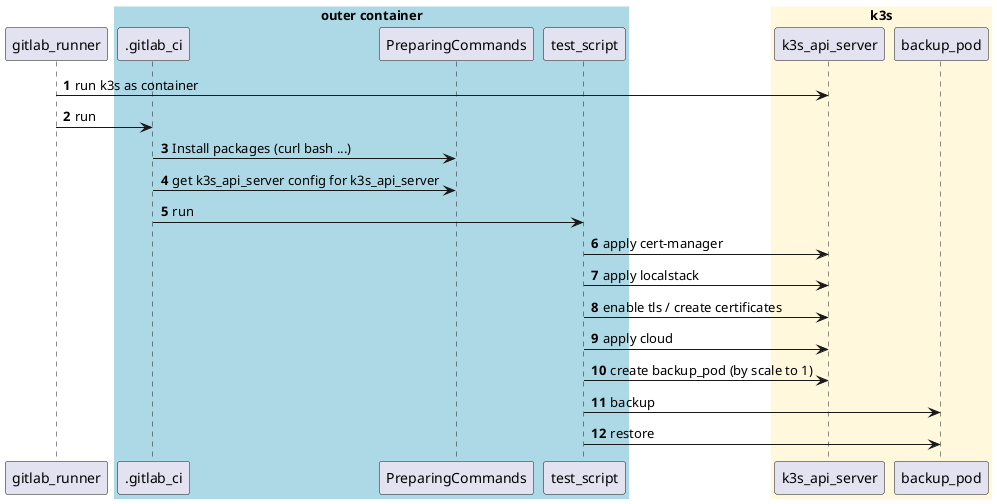 @startuml

autonumber

skinparam sequenceBox {
     borderColor White
}

participant gitlab_runner

box "outer container" #LightBlue

participant .gitlab_ci
participant PreparingCommands
participant test_script

end box


box "k3s" #CornSilk

participant k3s_api_server
participant backup_pod

end box


gitlab_runner -> k3s_api_server: run k3s as container
gitlab_runner -> .gitlab_ci : run

.gitlab_ci -> PreparingCommands : Install packages (curl bash ...)
.gitlab_ci -> PreparingCommands : get k3s_api_server config for k3s_api_server

.gitlab_ci -> test_script : run

test_script -> k3s_api_server: apply cert-manager
test_script -> k3s_api_server: apply localstack
test_script -> k3s_api_server: enable tls / create certificates
test_script -> k3s_api_server: apply cloud
test_script -> k3s_api_server: create backup_pod (by scale to 1)
test_script -> backup_pod: backup
test_script -> backup_pod: restore

@enduml

